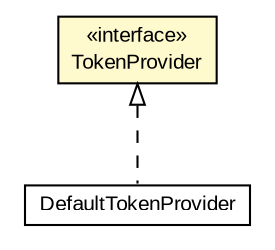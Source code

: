 #!/usr/local/bin/dot
#
# Class diagram 
# Generated by UMLGraph version R5_6-24-gf6e263 (http://www.umlgraph.org/)
#

digraph G {
	edge [fontname="arial",fontsize=10,labelfontname="arial",labelfontsize=10];
	node [fontname="arial",fontsize=10,shape=plaintext];
	nodesep=0.25;
	ranksep=0.5;
	// net.trajano.openidconnect.provider.ejb.DefaultTokenProvider
	c10229 [label=<<table title="net.trajano.openidconnect.provider.ejb.DefaultTokenProvider" border="0" cellborder="1" cellspacing="0" cellpadding="2" port="p" href="../ejb/DefaultTokenProvider.html">
		<tr><td><table border="0" cellspacing="0" cellpadding="1">
<tr><td align="center" balign="center"> DefaultTokenProvider </td></tr>
		</table></td></tr>
		</table>>, URL="../ejb/DefaultTokenProvider.html", fontname="arial", fontcolor="black", fontsize=10.0];
	// net.trajano.openidconnect.provider.spi.TokenProvider
	c10247 [label=<<table title="net.trajano.openidconnect.provider.spi.TokenProvider" border="0" cellborder="1" cellspacing="0" cellpadding="2" port="p" bgcolor="lemonChiffon" href="./TokenProvider.html">
		<tr><td><table border="0" cellspacing="0" cellpadding="1">
<tr><td align="center" balign="center"> &#171;interface&#187; </td></tr>
<tr><td align="center" balign="center"> TokenProvider </td></tr>
		</table></td></tr>
		</table>>, URL="./TokenProvider.html", fontname="arial", fontcolor="black", fontsize=10.0];
	//net.trajano.openidconnect.provider.ejb.DefaultTokenProvider implements net.trajano.openidconnect.provider.spi.TokenProvider
	c10247:p -> c10229:p [dir=back,arrowtail=empty,style=dashed];
}

